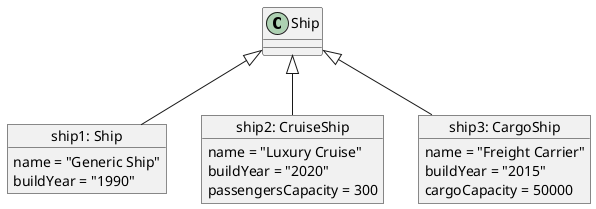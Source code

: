 @startuml

class Ship {
}

object "ship1: Ship" as s1 {
  name = "Generic Ship"
  buildYear = "1990"
}

object "ship2: CruiseShip" as s2 {
  name = "Luxury Cruise"
  buildYear = "2020"
  passengersCapacity = 300
}

object "ship3: CargoShip" as s3 {
  name = "Freight Carrier"
  buildYear = "2015"
  cargoCapacity = 50000
}

Ship <|-- s1
Ship <|-- s2
Ship <|-- s3

@enduml
